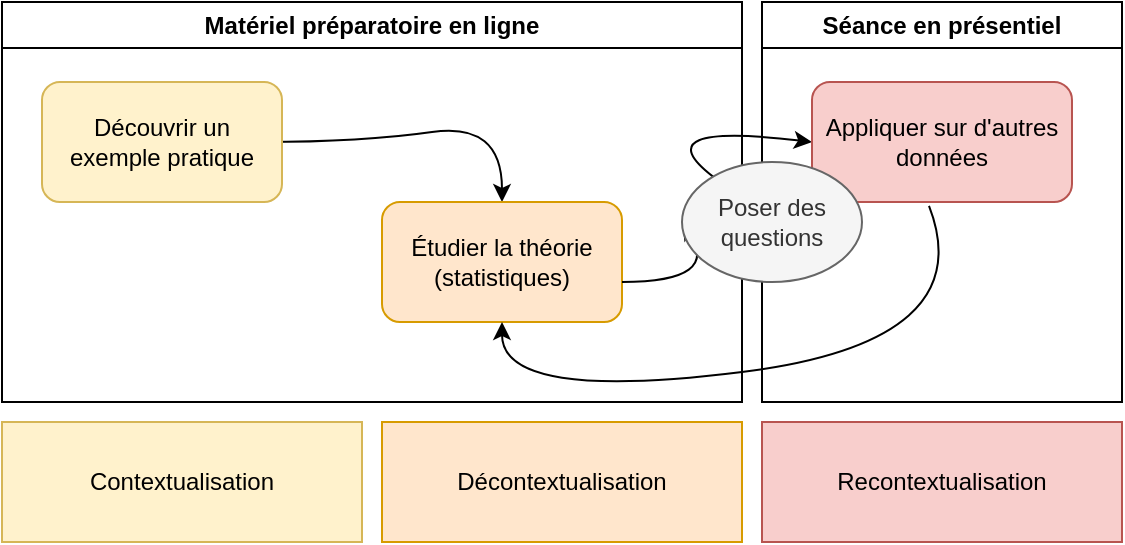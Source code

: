 <mxfile version="24.4.13" type="device">
  <diagram name="Page-1" id="PpQvivXtACY1P0wCpZJ5">
    <mxGraphModel dx="1227" dy="862" grid="1" gridSize="10" guides="1" tooltips="1" connect="1" arrows="1" fold="1" page="1" pageScale="1" pageWidth="3300" pageHeight="4681" math="0" shadow="0">
      <root>
        <mxCell id="0" />
        <mxCell id="1" parent="0" />
        <mxCell id="sxN0As-IXrdtP7WJsntv-8" value="" style="curved=1;endArrow=classic;html=1;rounded=0;entryX=0.5;entryY=0;entryDx=0;entryDy=0;" edge="1" parent="1" target="sxN0As-IXrdtP7WJsntv-2">
          <mxGeometry width="50" height="50" relative="1" as="geometry">
            <mxPoint x="210" y="110" as="sourcePoint" />
            <mxPoint x="260" y="60" as="targetPoint" />
            <Array as="points">
              <mxPoint x="260" y="110" />
              <mxPoint x="330" y="100" />
            </Array>
          </mxGeometry>
        </mxCell>
        <mxCell id="sxN0As-IXrdtP7WJsntv-14" value="Matériel préparatoire en ligne" style="swimlane;whiteSpace=wrap;html=1;" vertex="1" parent="1">
          <mxGeometry x="80" y="40" width="370" height="200" as="geometry" />
        </mxCell>
        <mxCell id="sxN0As-IXrdtP7WJsntv-2" value="Étudier la théorie (statistiques)" style="rounded=1;whiteSpace=wrap;html=1;fillColor=#ffe6cc;strokeColor=#d79b00;" vertex="1" parent="sxN0As-IXrdtP7WJsntv-14">
          <mxGeometry x="190" y="100" width="120" height="60" as="geometry" />
        </mxCell>
        <mxCell id="sxN0As-IXrdtP7WJsntv-1" value="Découvrir un&lt;br&gt;exemple pratique" style="rounded=1;whiteSpace=wrap;html=1;fillColor=#fff2cc;strokeColor=#d6b656;" vertex="1" parent="sxN0As-IXrdtP7WJsntv-14">
          <mxGeometry x="20" y="40" width="120" height="60" as="geometry" />
        </mxCell>
        <mxCell id="sxN0As-IXrdtP7WJsntv-16" value="" style="curved=1;endArrow=classic;html=1;rounded=0;entryX=0;entryY=0.5;entryDx=0;entryDy=0;" edge="1" parent="1" source="sxN0As-IXrdtP7WJsntv-20" target="sxN0As-IXrdtP7WJsntv-3">
          <mxGeometry width="50" height="50" relative="1" as="geometry">
            <mxPoint x="390" y="180" as="sourcePoint" />
            <mxPoint x="440" y="130" as="targetPoint" />
            <Array as="points">
              <mxPoint x="400" y="100" />
            </Array>
          </mxGeometry>
        </mxCell>
        <mxCell id="sxN0As-IXrdtP7WJsntv-17" value="" style="curved=1;endArrow=classic;html=1;rounded=0;exitX=0.45;exitY=1.033;exitDx=0;exitDy=0;exitPerimeter=0;entryX=0.5;entryY=1;entryDx=0;entryDy=0;" edge="1" parent="1" source="sxN0As-IXrdtP7WJsntv-3" target="sxN0As-IXrdtP7WJsntv-2">
          <mxGeometry width="50" height="50" relative="1" as="geometry">
            <mxPoint x="610" y="250" as="sourcePoint" />
            <mxPoint x="330" y="210" as="targetPoint" />
            <Array as="points">
              <mxPoint x="570" y="210" />
              <mxPoint x="330" y="240" />
            </Array>
          </mxGeometry>
        </mxCell>
        <mxCell id="sxN0As-IXrdtP7WJsntv-18" value="Contextualisation" style="rounded=0;whiteSpace=wrap;html=1;fillColor=#fff2cc;strokeColor=#d6b656;" vertex="1" parent="1">
          <mxGeometry x="80" y="250" width="180" height="60" as="geometry" />
        </mxCell>
        <mxCell id="sxN0As-IXrdtP7WJsntv-19" value="Séance en présentiel" style="swimlane;whiteSpace=wrap;html=1;" vertex="1" parent="1">
          <mxGeometry x="460" y="40" width="180" height="200" as="geometry" />
        </mxCell>
        <mxCell id="sxN0As-IXrdtP7WJsntv-3" value="Appliquer sur d&#39;autres données" style="rounded=1;whiteSpace=wrap;html=1;fillColor=#f8cecc;strokeColor=#b85450;" vertex="1" parent="sxN0As-IXrdtP7WJsntv-19">
          <mxGeometry x="25" y="40" width="130" height="60" as="geometry" />
        </mxCell>
        <mxCell id="sxN0As-IXrdtP7WJsntv-21" value="" style="curved=1;endArrow=classic;html=1;rounded=0;entryX=0;entryY=0.5;entryDx=0;entryDy=0;" edge="1" parent="1" target="sxN0As-IXrdtP7WJsntv-20">
          <mxGeometry width="50" height="50" relative="1" as="geometry">
            <mxPoint x="390" y="180" as="sourcePoint" />
            <mxPoint x="470" y="110" as="targetPoint" />
            <Array as="points">
              <mxPoint x="440" y="180" />
            </Array>
          </mxGeometry>
        </mxCell>
        <mxCell id="sxN0As-IXrdtP7WJsntv-20" value="Poser des&lt;br&gt;questions" style="ellipse;whiteSpace=wrap;html=1;fillColor=#f5f5f5;fontColor=#333333;strokeColor=#666666;" vertex="1" parent="1">
          <mxGeometry x="420" y="120" width="90" height="60" as="geometry" />
        </mxCell>
        <mxCell id="sxN0As-IXrdtP7WJsntv-22" value="Décontextualisation" style="rounded=0;whiteSpace=wrap;html=1;fillColor=#ffe6cc;strokeColor=#d79b00;" vertex="1" parent="1">
          <mxGeometry x="270" y="250" width="180" height="60" as="geometry" />
        </mxCell>
        <mxCell id="sxN0As-IXrdtP7WJsntv-23" value="Recontextualisation" style="rounded=0;whiteSpace=wrap;html=1;fillColor=#f8cecc;strokeColor=#b85450;" vertex="1" parent="1">
          <mxGeometry x="460" y="250" width="180" height="60" as="geometry" />
        </mxCell>
      </root>
    </mxGraphModel>
  </diagram>
</mxfile>
